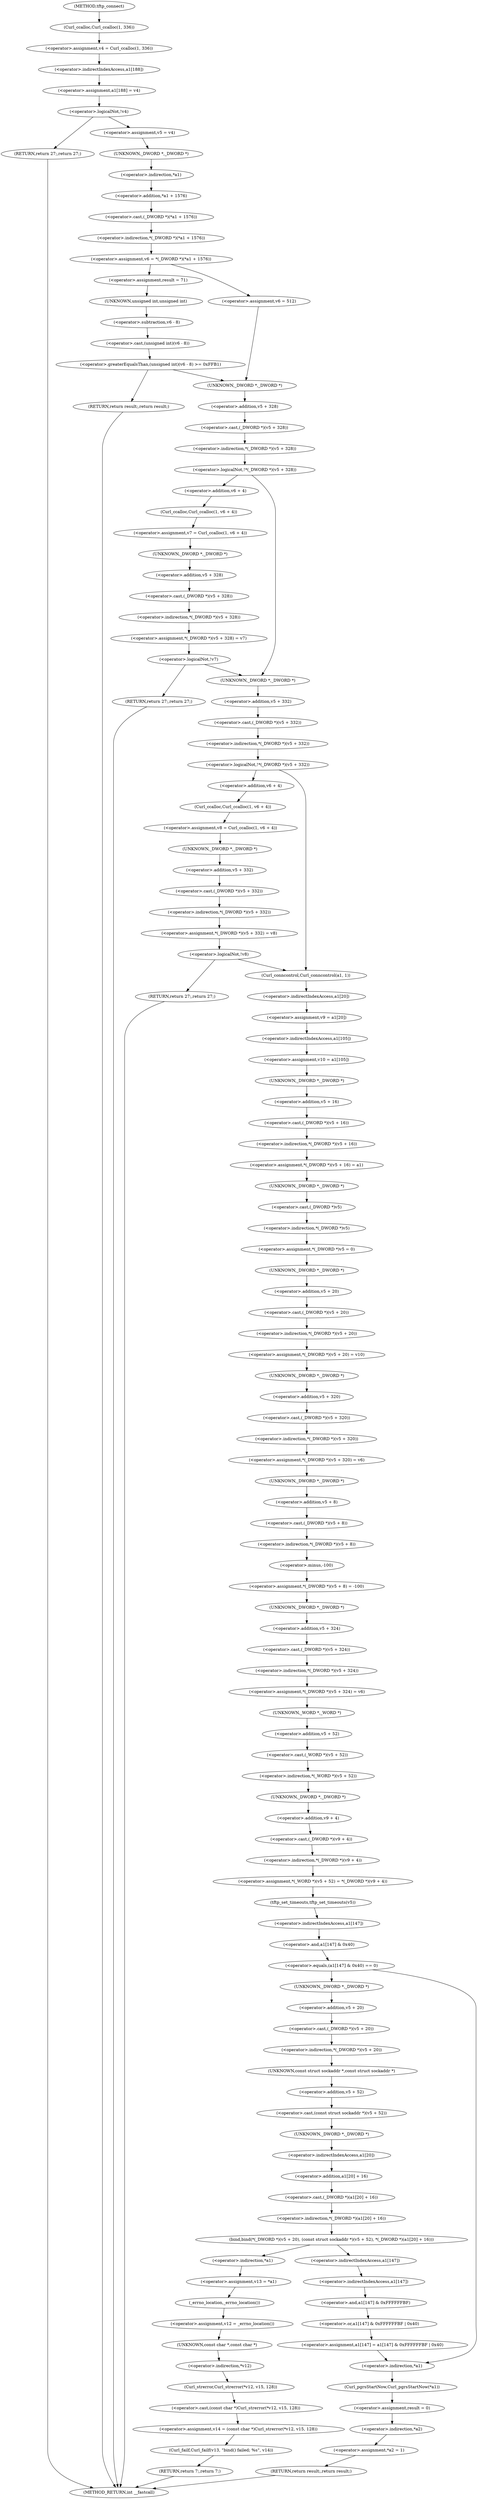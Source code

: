 digraph tftp_connect {  
"1000129" [label = "(<operator>.assignment,v4 = Curl_ccalloc(1, 336))" ]
"1000131" [label = "(Curl_ccalloc,Curl_ccalloc(1, 336))" ]
"1000134" [label = "(<operator>.assignment,a1[188] = v4)" ]
"1000135" [label = "(<operator>.indirectIndexAccess,a1[188])" ]
"1000140" [label = "(<operator>.logicalNot,!v4)" ]
"1000142" [label = "(RETURN,return 27;,return 27;)" ]
"1000144" [label = "(<operator>.assignment,v5 = v4)" ]
"1000147" [label = "(<operator>.assignment,v6 = *(_DWORD *)(*a1 + 1576))" ]
"1000149" [label = "(<operator>.indirection,*(_DWORD *)(*a1 + 1576))" ]
"1000150" [label = "(<operator>.cast,(_DWORD *)(*a1 + 1576))" ]
"1000151" [label = "(UNKNOWN,_DWORD *,_DWORD *)" ]
"1000152" [label = "(<operator>.addition,*a1 + 1576)" ]
"1000153" [label = "(<operator>.indirection,*a1)" ]
"1000159" [label = "(<operator>.assignment,result = 71)" ]
"1000163" [label = "(<operator>.greaterEqualsThan,(unsigned int)(v6 - 8) >= 0xFFB1)" ]
"1000164" [label = "(<operator>.cast,(unsigned int)(v6 - 8))" ]
"1000165" [label = "(UNKNOWN,unsigned int,unsigned int)" ]
"1000166" [label = "(<operator>.subtraction,v6 - 8)" ]
"1000170" [label = "(RETURN,return result;,return result;)" ]
"1000174" [label = "(<operator>.assignment,v6 = 512)" ]
"1000178" [label = "(<operator>.logicalNot,!*(_DWORD *)(v5 + 328))" ]
"1000179" [label = "(<operator>.indirection,*(_DWORD *)(v5 + 328))" ]
"1000180" [label = "(<operator>.cast,(_DWORD *)(v5 + 328))" ]
"1000181" [label = "(UNKNOWN,_DWORD *,_DWORD *)" ]
"1000182" [label = "(<operator>.addition,v5 + 328)" ]
"1000186" [label = "(<operator>.assignment,v7 = Curl_ccalloc(1, v6 + 4))" ]
"1000188" [label = "(Curl_ccalloc,Curl_ccalloc(1, v6 + 4))" ]
"1000190" [label = "(<operator>.addition,v6 + 4)" ]
"1000193" [label = "(<operator>.assignment,*(_DWORD *)(v5 + 328) = v7)" ]
"1000194" [label = "(<operator>.indirection,*(_DWORD *)(v5 + 328))" ]
"1000195" [label = "(<operator>.cast,(_DWORD *)(v5 + 328))" ]
"1000196" [label = "(UNKNOWN,_DWORD *,_DWORD *)" ]
"1000197" [label = "(<operator>.addition,v5 + 328)" ]
"1000202" [label = "(<operator>.logicalNot,!v7)" ]
"1000204" [label = "(RETURN,return 27;,return 27;)" ]
"1000207" [label = "(<operator>.logicalNot,!*(_DWORD *)(v5 + 332))" ]
"1000208" [label = "(<operator>.indirection,*(_DWORD *)(v5 + 332))" ]
"1000209" [label = "(<operator>.cast,(_DWORD *)(v5 + 332))" ]
"1000210" [label = "(UNKNOWN,_DWORD *,_DWORD *)" ]
"1000211" [label = "(<operator>.addition,v5 + 332)" ]
"1000215" [label = "(<operator>.assignment,v8 = Curl_ccalloc(1, v6 + 4))" ]
"1000217" [label = "(Curl_ccalloc,Curl_ccalloc(1, v6 + 4))" ]
"1000219" [label = "(<operator>.addition,v6 + 4)" ]
"1000222" [label = "(<operator>.assignment,*(_DWORD *)(v5 + 332) = v8)" ]
"1000223" [label = "(<operator>.indirection,*(_DWORD *)(v5 + 332))" ]
"1000224" [label = "(<operator>.cast,(_DWORD *)(v5 + 332))" ]
"1000225" [label = "(UNKNOWN,_DWORD *,_DWORD *)" ]
"1000226" [label = "(<operator>.addition,v5 + 332)" ]
"1000231" [label = "(<operator>.logicalNot,!v8)" ]
"1000233" [label = "(RETURN,return 27;,return 27;)" ]
"1000235" [label = "(Curl_conncontrol,Curl_conncontrol(a1, 1))" ]
"1000238" [label = "(<operator>.assignment,v9 = a1[20])" ]
"1000240" [label = "(<operator>.indirectIndexAccess,a1[20])" ]
"1000243" [label = "(<operator>.assignment,v10 = a1[105])" ]
"1000245" [label = "(<operator>.indirectIndexAccess,a1[105])" ]
"1000248" [label = "(<operator>.assignment,*(_DWORD *)(v5 + 16) = a1)" ]
"1000249" [label = "(<operator>.indirection,*(_DWORD *)(v5 + 16))" ]
"1000250" [label = "(<operator>.cast,(_DWORD *)(v5 + 16))" ]
"1000251" [label = "(UNKNOWN,_DWORD *,_DWORD *)" ]
"1000252" [label = "(<operator>.addition,v5 + 16)" ]
"1000256" [label = "(<operator>.assignment,*(_DWORD *)v5 = 0)" ]
"1000257" [label = "(<operator>.indirection,*(_DWORD *)v5)" ]
"1000258" [label = "(<operator>.cast,(_DWORD *)v5)" ]
"1000259" [label = "(UNKNOWN,_DWORD *,_DWORD *)" ]
"1000262" [label = "(<operator>.assignment,*(_DWORD *)(v5 + 20) = v10)" ]
"1000263" [label = "(<operator>.indirection,*(_DWORD *)(v5 + 20))" ]
"1000264" [label = "(<operator>.cast,(_DWORD *)(v5 + 20))" ]
"1000265" [label = "(UNKNOWN,_DWORD *,_DWORD *)" ]
"1000266" [label = "(<operator>.addition,v5 + 20)" ]
"1000270" [label = "(<operator>.assignment,*(_DWORD *)(v5 + 320) = v6)" ]
"1000271" [label = "(<operator>.indirection,*(_DWORD *)(v5 + 320))" ]
"1000272" [label = "(<operator>.cast,(_DWORD *)(v5 + 320))" ]
"1000273" [label = "(UNKNOWN,_DWORD *,_DWORD *)" ]
"1000274" [label = "(<operator>.addition,v5 + 320)" ]
"1000278" [label = "(<operator>.assignment,*(_DWORD *)(v5 + 8) = -100)" ]
"1000279" [label = "(<operator>.indirection,*(_DWORD *)(v5 + 8))" ]
"1000280" [label = "(<operator>.cast,(_DWORD *)(v5 + 8))" ]
"1000281" [label = "(UNKNOWN,_DWORD *,_DWORD *)" ]
"1000282" [label = "(<operator>.addition,v5 + 8)" ]
"1000285" [label = "(<operator>.minus,-100)" ]
"1000287" [label = "(<operator>.assignment,*(_DWORD *)(v5 + 324) = v6)" ]
"1000288" [label = "(<operator>.indirection,*(_DWORD *)(v5 + 324))" ]
"1000289" [label = "(<operator>.cast,(_DWORD *)(v5 + 324))" ]
"1000290" [label = "(UNKNOWN,_DWORD *,_DWORD *)" ]
"1000291" [label = "(<operator>.addition,v5 + 324)" ]
"1000295" [label = "(<operator>.assignment,*(_WORD *)(v5 + 52) = *(_DWORD *)(v9 + 4))" ]
"1000296" [label = "(<operator>.indirection,*(_WORD *)(v5 + 52))" ]
"1000297" [label = "(<operator>.cast,(_WORD *)(v5 + 52))" ]
"1000298" [label = "(UNKNOWN,_WORD *,_WORD *)" ]
"1000299" [label = "(<operator>.addition,v5 + 52)" ]
"1000302" [label = "(<operator>.indirection,*(_DWORD *)(v9 + 4))" ]
"1000303" [label = "(<operator>.cast,(_DWORD *)(v9 + 4))" ]
"1000304" [label = "(UNKNOWN,_DWORD *,_DWORD *)" ]
"1000305" [label = "(<operator>.addition,v9 + 4)" ]
"1000308" [label = "(tftp_set_timeouts,tftp_set_timeouts(v5))" ]
"1000311" [label = "(<operator>.equals,(a1[147] & 0x40) == 0)" ]
"1000312" [label = "(<operator>.and,a1[147] & 0x40)" ]
"1000313" [label = "(<operator>.indirectIndexAccess,a1[147])" ]
"1000320" [label = "(bind,bind(*(_DWORD *)(v5 + 20), (const struct sockaddr *)(v5 + 52), *(_DWORD *)(a1[20] + 16)))" ]
"1000321" [label = "(<operator>.indirection,*(_DWORD *)(v5 + 20))" ]
"1000322" [label = "(<operator>.cast,(_DWORD *)(v5 + 20))" ]
"1000323" [label = "(UNKNOWN,_DWORD *,_DWORD *)" ]
"1000324" [label = "(<operator>.addition,v5 + 20)" ]
"1000327" [label = "(<operator>.cast,(const struct sockaddr *)(v5 + 52))" ]
"1000328" [label = "(UNKNOWN,const struct sockaddr *,const struct sockaddr *)" ]
"1000329" [label = "(<operator>.addition,v5 + 52)" ]
"1000332" [label = "(<operator>.indirection,*(_DWORD *)(a1[20] + 16))" ]
"1000333" [label = "(<operator>.cast,(_DWORD *)(a1[20] + 16))" ]
"1000334" [label = "(UNKNOWN,_DWORD *,_DWORD *)" ]
"1000335" [label = "(<operator>.addition,a1[20] + 16)" ]
"1000336" [label = "(<operator>.indirectIndexAccess,a1[20])" ]
"1000341" [label = "(<operator>.assignment,v13 = *a1)" ]
"1000343" [label = "(<operator>.indirection,*a1)" ]
"1000345" [label = "(<operator>.assignment,v12 = _errno_location())" ]
"1000347" [label = "(_errno_location,_errno_location())" ]
"1000348" [label = "(<operator>.assignment,v14 = (const char *)Curl_strerror(*v12, v15, 128))" ]
"1000350" [label = "(<operator>.cast,(const char *)Curl_strerror(*v12, v15, 128))" ]
"1000351" [label = "(UNKNOWN,const char *,const char *)" ]
"1000352" [label = "(Curl_strerror,Curl_strerror(*v12, v15, 128))" ]
"1000353" [label = "(<operator>.indirection,*v12)" ]
"1000357" [label = "(Curl_failf,Curl_failf(v13, \"bind() failed; %s\", v14))" ]
"1000361" [label = "(RETURN,return 7;,return 7;)" ]
"1000363" [label = "(<operator>.assignment,a1[147] = a1[147] & 0xFFFFFFBF | 0x40)" ]
"1000364" [label = "(<operator>.indirectIndexAccess,a1[147])" ]
"1000367" [label = "(<operator>.or,a1[147] & 0xFFFFFFBF | 0x40)" ]
"1000368" [label = "(<operator>.and,a1[147] & 0xFFFFFFBF)" ]
"1000369" [label = "(<operator>.indirectIndexAccess,a1[147])" ]
"1000374" [label = "(Curl_pgrsStartNow,Curl_pgrsStartNow(*a1))" ]
"1000375" [label = "(<operator>.indirection,*a1)" ]
"1000377" [label = "(<operator>.assignment,result = 0)" ]
"1000380" [label = "(<operator>.assignment,*a2 = 1)" ]
"1000381" [label = "(<operator>.indirection,*a2)" ]
"1000384" [label = "(RETURN,return result;,return result;)" ]
"1000113" [label = "(METHOD,tftp_connect)" ]
"1000386" [label = "(METHOD_RETURN,int __fastcall)" ]
  "1000129" -> "1000135" 
  "1000131" -> "1000129" 
  "1000134" -> "1000140" 
  "1000135" -> "1000134" 
  "1000140" -> "1000142" 
  "1000140" -> "1000144" 
  "1000142" -> "1000386" 
  "1000144" -> "1000151" 
  "1000147" -> "1000159" 
  "1000147" -> "1000174" 
  "1000149" -> "1000147" 
  "1000150" -> "1000149" 
  "1000151" -> "1000153" 
  "1000152" -> "1000150" 
  "1000153" -> "1000152" 
  "1000159" -> "1000165" 
  "1000163" -> "1000181" 
  "1000163" -> "1000170" 
  "1000164" -> "1000163" 
  "1000165" -> "1000166" 
  "1000166" -> "1000164" 
  "1000170" -> "1000386" 
  "1000174" -> "1000181" 
  "1000178" -> "1000210" 
  "1000178" -> "1000190" 
  "1000179" -> "1000178" 
  "1000180" -> "1000179" 
  "1000181" -> "1000182" 
  "1000182" -> "1000180" 
  "1000186" -> "1000196" 
  "1000188" -> "1000186" 
  "1000190" -> "1000188" 
  "1000193" -> "1000202" 
  "1000194" -> "1000193" 
  "1000195" -> "1000194" 
  "1000196" -> "1000197" 
  "1000197" -> "1000195" 
  "1000202" -> "1000210" 
  "1000202" -> "1000204" 
  "1000204" -> "1000386" 
  "1000207" -> "1000219" 
  "1000207" -> "1000235" 
  "1000208" -> "1000207" 
  "1000209" -> "1000208" 
  "1000210" -> "1000211" 
  "1000211" -> "1000209" 
  "1000215" -> "1000225" 
  "1000217" -> "1000215" 
  "1000219" -> "1000217" 
  "1000222" -> "1000231" 
  "1000223" -> "1000222" 
  "1000224" -> "1000223" 
  "1000225" -> "1000226" 
  "1000226" -> "1000224" 
  "1000231" -> "1000233" 
  "1000231" -> "1000235" 
  "1000233" -> "1000386" 
  "1000235" -> "1000240" 
  "1000238" -> "1000245" 
  "1000240" -> "1000238" 
  "1000243" -> "1000251" 
  "1000245" -> "1000243" 
  "1000248" -> "1000259" 
  "1000249" -> "1000248" 
  "1000250" -> "1000249" 
  "1000251" -> "1000252" 
  "1000252" -> "1000250" 
  "1000256" -> "1000265" 
  "1000257" -> "1000256" 
  "1000258" -> "1000257" 
  "1000259" -> "1000258" 
  "1000262" -> "1000273" 
  "1000263" -> "1000262" 
  "1000264" -> "1000263" 
  "1000265" -> "1000266" 
  "1000266" -> "1000264" 
  "1000270" -> "1000281" 
  "1000271" -> "1000270" 
  "1000272" -> "1000271" 
  "1000273" -> "1000274" 
  "1000274" -> "1000272" 
  "1000278" -> "1000290" 
  "1000279" -> "1000285" 
  "1000280" -> "1000279" 
  "1000281" -> "1000282" 
  "1000282" -> "1000280" 
  "1000285" -> "1000278" 
  "1000287" -> "1000298" 
  "1000288" -> "1000287" 
  "1000289" -> "1000288" 
  "1000290" -> "1000291" 
  "1000291" -> "1000289" 
  "1000295" -> "1000308" 
  "1000296" -> "1000304" 
  "1000297" -> "1000296" 
  "1000298" -> "1000299" 
  "1000299" -> "1000297" 
  "1000302" -> "1000295" 
  "1000303" -> "1000302" 
  "1000304" -> "1000305" 
  "1000305" -> "1000303" 
  "1000308" -> "1000313" 
  "1000311" -> "1000323" 
  "1000311" -> "1000375" 
  "1000312" -> "1000311" 
  "1000313" -> "1000312" 
  "1000320" -> "1000343" 
  "1000320" -> "1000364" 
  "1000321" -> "1000328" 
  "1000322" -> "1000321" 
  "1000323" -> "1000324" 
  "1000324" -> "1000322" 
  "1000327" -> "1000334" 
  "1000328" -> "1000329" 
  "1000329" -> "1000327" 
  "1000332" -> "1000320" 
  "1000333" -> "1000332" 
  "1000334" -> "1000336" 
  "1000335" -> "1000333" 
  "1000336" -> "1000335" 
  "1000341" -> "1000347" 
  "1000343" -> "1000341" 
  "1000345" -> "1000351" 
  "1000347" -> "1000345" 
  "1000348" -> "1000357" 
  "1000350" -> "1000348" 
  "1000351" -> "1000353" 
  "1000352" -> "1000350" 
  "1000353" -> "1000352" 
  "1000357" -> "1000361" 
  "1000361" -> "1000386" 
  "1000363" -> "1000375" 
  "1000364" -> "1000369" 
  "1000367" -> "1000363" 
  "1000368" -> "1000367" 
  "1000369" -> "1000368" 
  "1000374" -> "1000377" 
  "1000375" -> "1000374" 
  "1000377" -> "1000381" 
  "1000380" -> "1000384" 
  "1000381" -> "1000380" 
  "1000384" -> "1000386" 
  "1000113" -> "1000131" 
}
